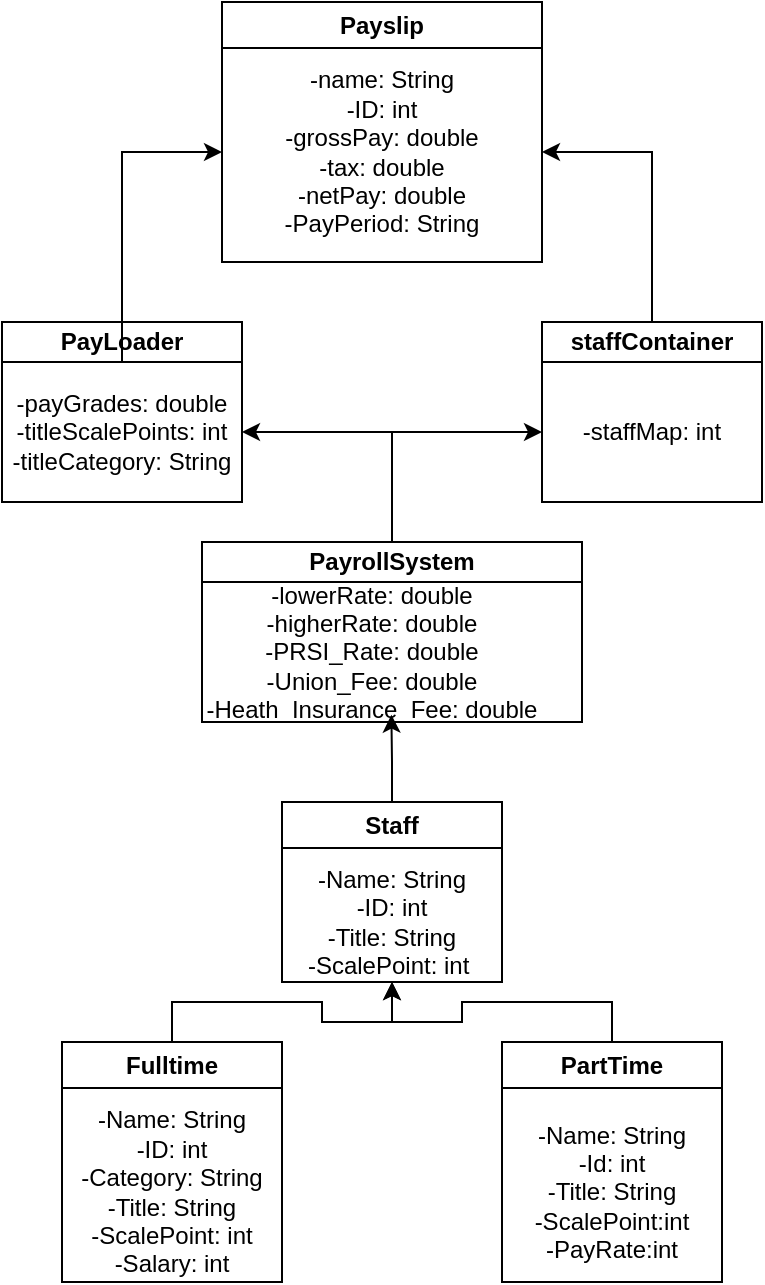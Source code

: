 <mxfile version="25.0.1">
  <diagram name="Page-1" id="bo0OQaSEZOotbeJ5BzEe">
    <mxGraphModel dx="758" dy="1483" grid="1" gridSize="10" guides="1" tooltips="1" connect="1" arrows="1" fold="1" page="1" pageScale="1" pageWidth="850" pageHeight="1100" math="0" shadow="0">
      <root>
        <mxCell id="0" />
        <mxCell id="1" parent="0" />
        <mxCell id="AxA_G6CkA61xcu8ILu51-26" style="edgeStyle=orthogonalEdgeStyle;rounded=0;orthogonalLoop=1;jettySize=auto;html=1;entryX=0.557;entryY=0.948;entryDx=0;entryDy=0;entryPerimeter=0;" edge="1" parent="1" source="AxA_G6CkA61xcu8ILu51-1" target="AxA_G6CkA61xcu8ILu51-22">
          <mxGeometry relative="1" as="geometry" />
        </mxCell>
        <mxCell id="AxA_G6CkA61xcu8ILu51-1" value="Staff" style="swimlane;whiteSpace=wrap;html=1;startSize=23;" vertex="1" parent="1">
          <mxGeometry x="320" y="140" width="110" height="90" as="geometry" />
        </mxCell>
        <mxCell id="AxA_G6CkA61xcu8ILu51-7" value="-Name: String&lt;div&gt;-ID: int&lt;/div&gt;&lt;div&gt;-Title: String&lt;/div&gt;&lt;div&gt;-ScalePoint: int&amp;nbsp;&lt;/div&gt;" style="text;html=1;align=center;verticalAlign=middle;whiteSpace=wrap;rounded=0;" vertex="1" parent="AxA_G6CkA61xcu8ILu51-1">
          <mxGeometry y="30" width="110" height="60" as="geometry" />
        </mxCell>
        <mxCell id="AxA_G6CkA61xcu8ILu51-15" style="edgeStyle=orthogonalEdgeStyle;rounded=0;orthogonalLoop=1;jettySize=auto;html=1;entryX=0.5;entryY=1;entryDx=0;entryDy=0;" edge="1" parent="1" source="AxA_G6CkA61xcu8ILu51-2" target="AxA_G6CkA61xcu8ILu51-7">
          <mxGeometry relative="1" as="geometry" />
        </mxCell>
        <mxCell id="AxA_G6CkA61xcu8ILu51-2" value="PartTime" style="swimlane;whiteSpace=wrap;html=1;" vertex="1" parent="1">
          <mxGeometry x="430" y="260" width="110" height="120" as="geometry" />
        </mxCell>
        <mxCell id="AxA_G6CkA61xcu8ILu51-8" value="-Name: String&lt;div&gt;-Id: int&lt;/div&gt;&lt;div&gt;-Title: String&lt;/div&gt;&lt;div&gt;-ScalePoint:int&lt;/div&gt;&lt;div&gt;-PayRate:int&lt;/div&gt;" style="text;html=1;align=center;verticalAlign=middle;whiteSpace=wrap;rounded=0;" vertex="1" parent="AxA_G6CkA61xcu8ILu51-2">
          <mxGeometry y="30" width="110" height="90" as="geometry" />
        </mxCell>
        <mxCell id="AxA_G6CkA61xcu8ILu51-14" style="edgeStyle=orthogonalEdgeStyle;rounded=0;orthogonalLoop=1;jettySize=auto;html=1;entryX=0.5;entryY=1;entryDx=0;entryDy=0;" edge="1" parent="1" source="AxA_G6CkA61xcu8ILu51-4" target="AxA_G6CkA61xcu8ILu51-7">
          <mxGeometry relative="1" as="geometry" />
        </mxCell>
        <mxCell id="AxA_G6CkA61xcu8ILu51-4" value="Fulltime" style="swimlane;whiteSpace=wrap;html=1;" vertex="1" parent="1">
          <mxGeometry x="210" y="260" width="110" height="120" as="geometry" />
        </mxCell>
        <mxCell id="AxA_G6CkA61xcu8ILu51-6" value="-Name: String&lt;div&gt;-ID: int&lt;/div&gt;&lt;div&gt;-Category: String&lt;/div&gt;&lt;div&gt;-Title: String&lt;/div&gt;&lt;div&gt;-ScalePoint: int&lt;/div&gt;&lt;div&gt;-Salary: int&lt;/div&gt;" style="text;html=1;align=center;verticalAlign=middle;whiteSpace=wrap;rounded=0;" vertex="1" parent="AxA_G6CkA61xcu8ILu51-4">
          <mxGeometry y="30" width="110" height="90" as="geometry" />
        </mxCell>
        <mxCell id="AxA_G6CkA61xcu8ILu51-16" value="Payslip" style="swimlane;whiteSpace=wrap;html=1;" vertex="1" parent="1">
          <mxGeometry x="290" y="-260" width="160" height="130" as="geometry" />
        </mxCell>
        <mxCell id="AxA_G6CkA61xcu8ILu51-25" value="-name: String&lt;div&gt;-ID: int&lt;/div&gt;&lt;div&gt;-grossPay: double&lt;/div&gt;&lt;div&gt;-tax: double&lt;/div&gt;&lt;div&gt;-netPay: double&lt;/div&gt;&lt;div&gt;-PayPeriod: String&lt;/div&gt;" style="text;html=1;align=center;verticalAlign=middle;whiteSpace=wrap;rounded=0;" vertex="1" parent="AxA_G6CkA61xcu8ILu51-16">
          <mxGeometry y="20" width="160" height="110" as="geometry" />
        </mxCell>
        <mxCell id="AxA_G6CkA61xcu8ILu51-17" value="PayLoader" style="swimlane;whiteSpace=wrap;html=1;startSize=20;" vertex="1" parent="1">
          <mxGeometry x="180" y="-100" width="120" height="90" as="geometry" />
        </mxCell>
        <mxCell id="AxA_G6CkA61xcu8ILu51-23" value="-payGrades: double&lt;div&gt;-titleScalePoints: int&lt;/div&gt;&lt;div&gt;-titleCategory: String&lt;/div&gt;" style="text;html=1;align=center;verticalAlign=middle;whiteSpace=wrap;rounded=0;" vertex="1" parent="AxA_G6CkA61xcu8ILu51-17">
          <mxGeometry y="20" width="120" height="70" as="geometry" />
        </mxCell>
        <mxCell id="AxA_G6CkA61xcu8ILu51-32" style="edgeStyle=orthogonalEdgeStyle;rounded=0;orthogonalLoop=1;jettySize=auto;html=1;entryX=1;entryY=0.5;entryDx=0;entryDy=0;" edge="1" parent="1" source="AxA_G6CkA61xcu8ILu51-18" target="AxA_G6CkA61xcu8ILu51-25">
          <mxGeometry relative="1" as="geometry" />
        </mxCell>
        <mxCell id="AxA_G6CkA61xcu8ILu51-18" value="staffContainer" style="swimlane;whiteSpace=wrap;html=1;startSize=20;" vertex="1" parent="1">
          <mxGeometry x="450" y="-100" width="110" height="90" as="geometry" />
        </mxCell>
        <mxCell id="AxA_G6CkA61xcu8ILu51-24" value="-staffMap: int" style="text;html=1;align=center;verticalAlign=middle;whiteSpace=wrap;rounded=0;" vertex="1" parent="AxA_G6CkA61xcu8ILu51-18">
          <mxGeometry y="20" width="110" height="70" as="geometry" />
        </mxCell>
        <mxCell id="AxA_G6CkA61xcu8ILu51-29" style="edgeStyle=orthogonalEdgeStyle;rounded=0;orthogonalLoop=1;jettySize=auto;html=1;entryX=1;entryY=0.5;entryDx=0;entryDy=0;" edge="1" parent="1" source="AxA_G6CkA61xcu8ILu51-19" target="AxA_G6CkA61xcu8ILu51-23">
          <mxGeometry relative="1" as="geometry" />
        </mxCell>
        <mxCell id="AxA_G6CkA61xcu8ILu51-30" style="edgeStyle=orthogonalEdgeStyle;rounded=0;orthogonalLoop=1;jettySize=auto;html=1;entryX=0;entryY=0.5;entryDx=0;entryDy=0;" edge="1" parent="1" source="AxA_G6CkA61xcu8ILu51-19" target="AxA_G6CkA61xcu8ILu51-24">
          <mxGeometry relative="1" as="geometry" />
        </mxCell>
        <mxCell id="AxA_G6CkA61xcu8ILu51-19" value="PayrollSystem" style="swimlane;whiteSpace=wrap;html=1;startSize=20;" vertex="1" parent="1">
          <mxGeometry x="280" y="10" width="190" height="90" as="geometry" />
        </mxCell>
        <mxCell id="AxA_G6CkA61xcu8ILu51-22" value="-lowerRate: double&lt;div&gt;-higherRate: double&lt;/div&gt;&lt;div&gt;-PRSI_Rate: double&lt;/div&gt;&lt;div&gt;-Union_Fee: double&lt;/div&gt;&lt;div&gt;-Heath_Insurance_Fee: double&lt;/div&gt;" style="text;html=1;align=center;verticalAlign=middle;whiteSpace=wrap;rounded=0;" vertex="1" parent="1">
          <mxGeometry x="280" y="30" width="170" height="70" as="geometry" />
        </mxCell>
        <mxCell id="AxA_G6CkA61xcu8ILu51-33" style="edgeStyle=orthogonalEdgeStyle;rounded=0;orthogonalLoop=1;jettySize=auto;html=1;entryX=0;entryY=0.5;entryDx=0;entryDy=0;" edge="1" parent="1" source="AxA_G6CkA61xcu8ILu51-23" target="AxA_G6CkA61xcu8ILu51-25">
          <mxGeometry relative="1" as="geometry" />
        </mxCell>
      </root>
    </mxGraphModel>
  </diagram>
</mxfile>
